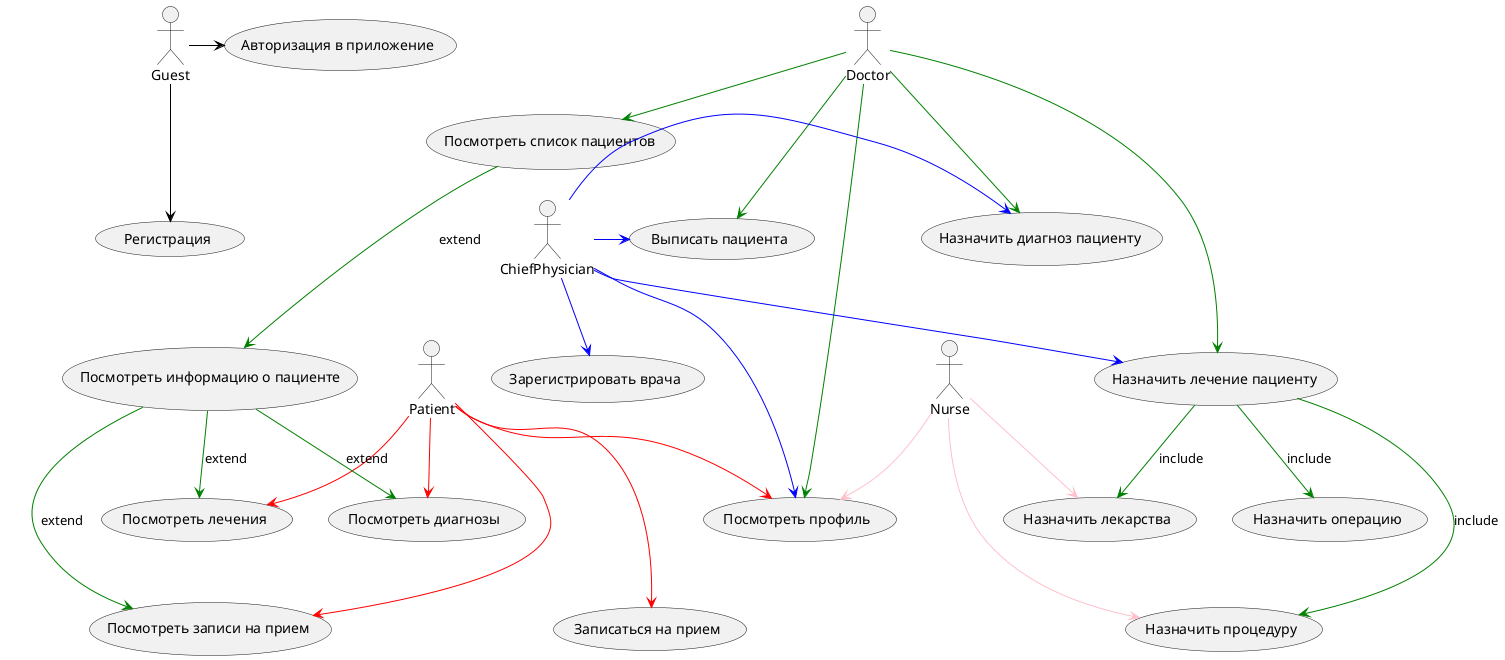 @startuml
actor Guest
actor Patient
actor Doctor
actor Nurse
actor ChiefPhysician

Guest --[#black]> (Регистрация)
Guest -[#black]> (Авторизация в приложение)

Patient ---[#red]> (Посмотреть записи на прием)
Patient --[#red]> (Посмотреть лечения)
Patient --[#red]> (Посмотреть диагнозы)
Patient --[#red]> (Посмотреть профиль)
Patient ---[#red]> (Записаться на прием)

Doctor -[#green]> (Посмотреть список пациентов)
(Посмотреть список пациентов) -[#green]> (Посмотреть информацию о пациенте): extend
(Посмотреть информацию о пациенте) --[#green]> (Посмотреть записи на прием): extend
(Посмотреть информацию о пациенте) --[#green]> (Посмотреть лечения): extend
(Посмотреть информацию о пациенте) --[#green]> (Посмотреть диагнозы): extend
Doctor -[#green]> (Посмотреть профиль)
Doctor --[#green]> (Назначить диагноз пациенту)
Doctor ---[#green]> (Назначить лечение пациенту)
(Назначить лечение пациенту) ---[#green]> (Назначить процедуру): include
(Назначить лечение пациенту) --[#green]> (Назначить лекарства): include
(Назначить лечение пациенту) --[#green]> (Назначить операцию): include
Doctor --[#green]> (Выписать пациента)

Nurse --[#pink]> (Посмотреть профиль)
Nurse --[#pink]> (Назначить процедуру)
Nurse --[#pink]> (Назначить лекарства)

ChiefPhysician --[#blue]> (Зарегистрировать врача)
ChiefPhysician -[#blue]> (Выписать пациента)
ChiefPhysician -[#blue]> (Назначить диагноз пациенту)
ChiefPhysician ---[#blue]> (Посмотреть профиль)
ChiefPhysician -[#blue]> (Назначить лечение пациенту)


@enduml